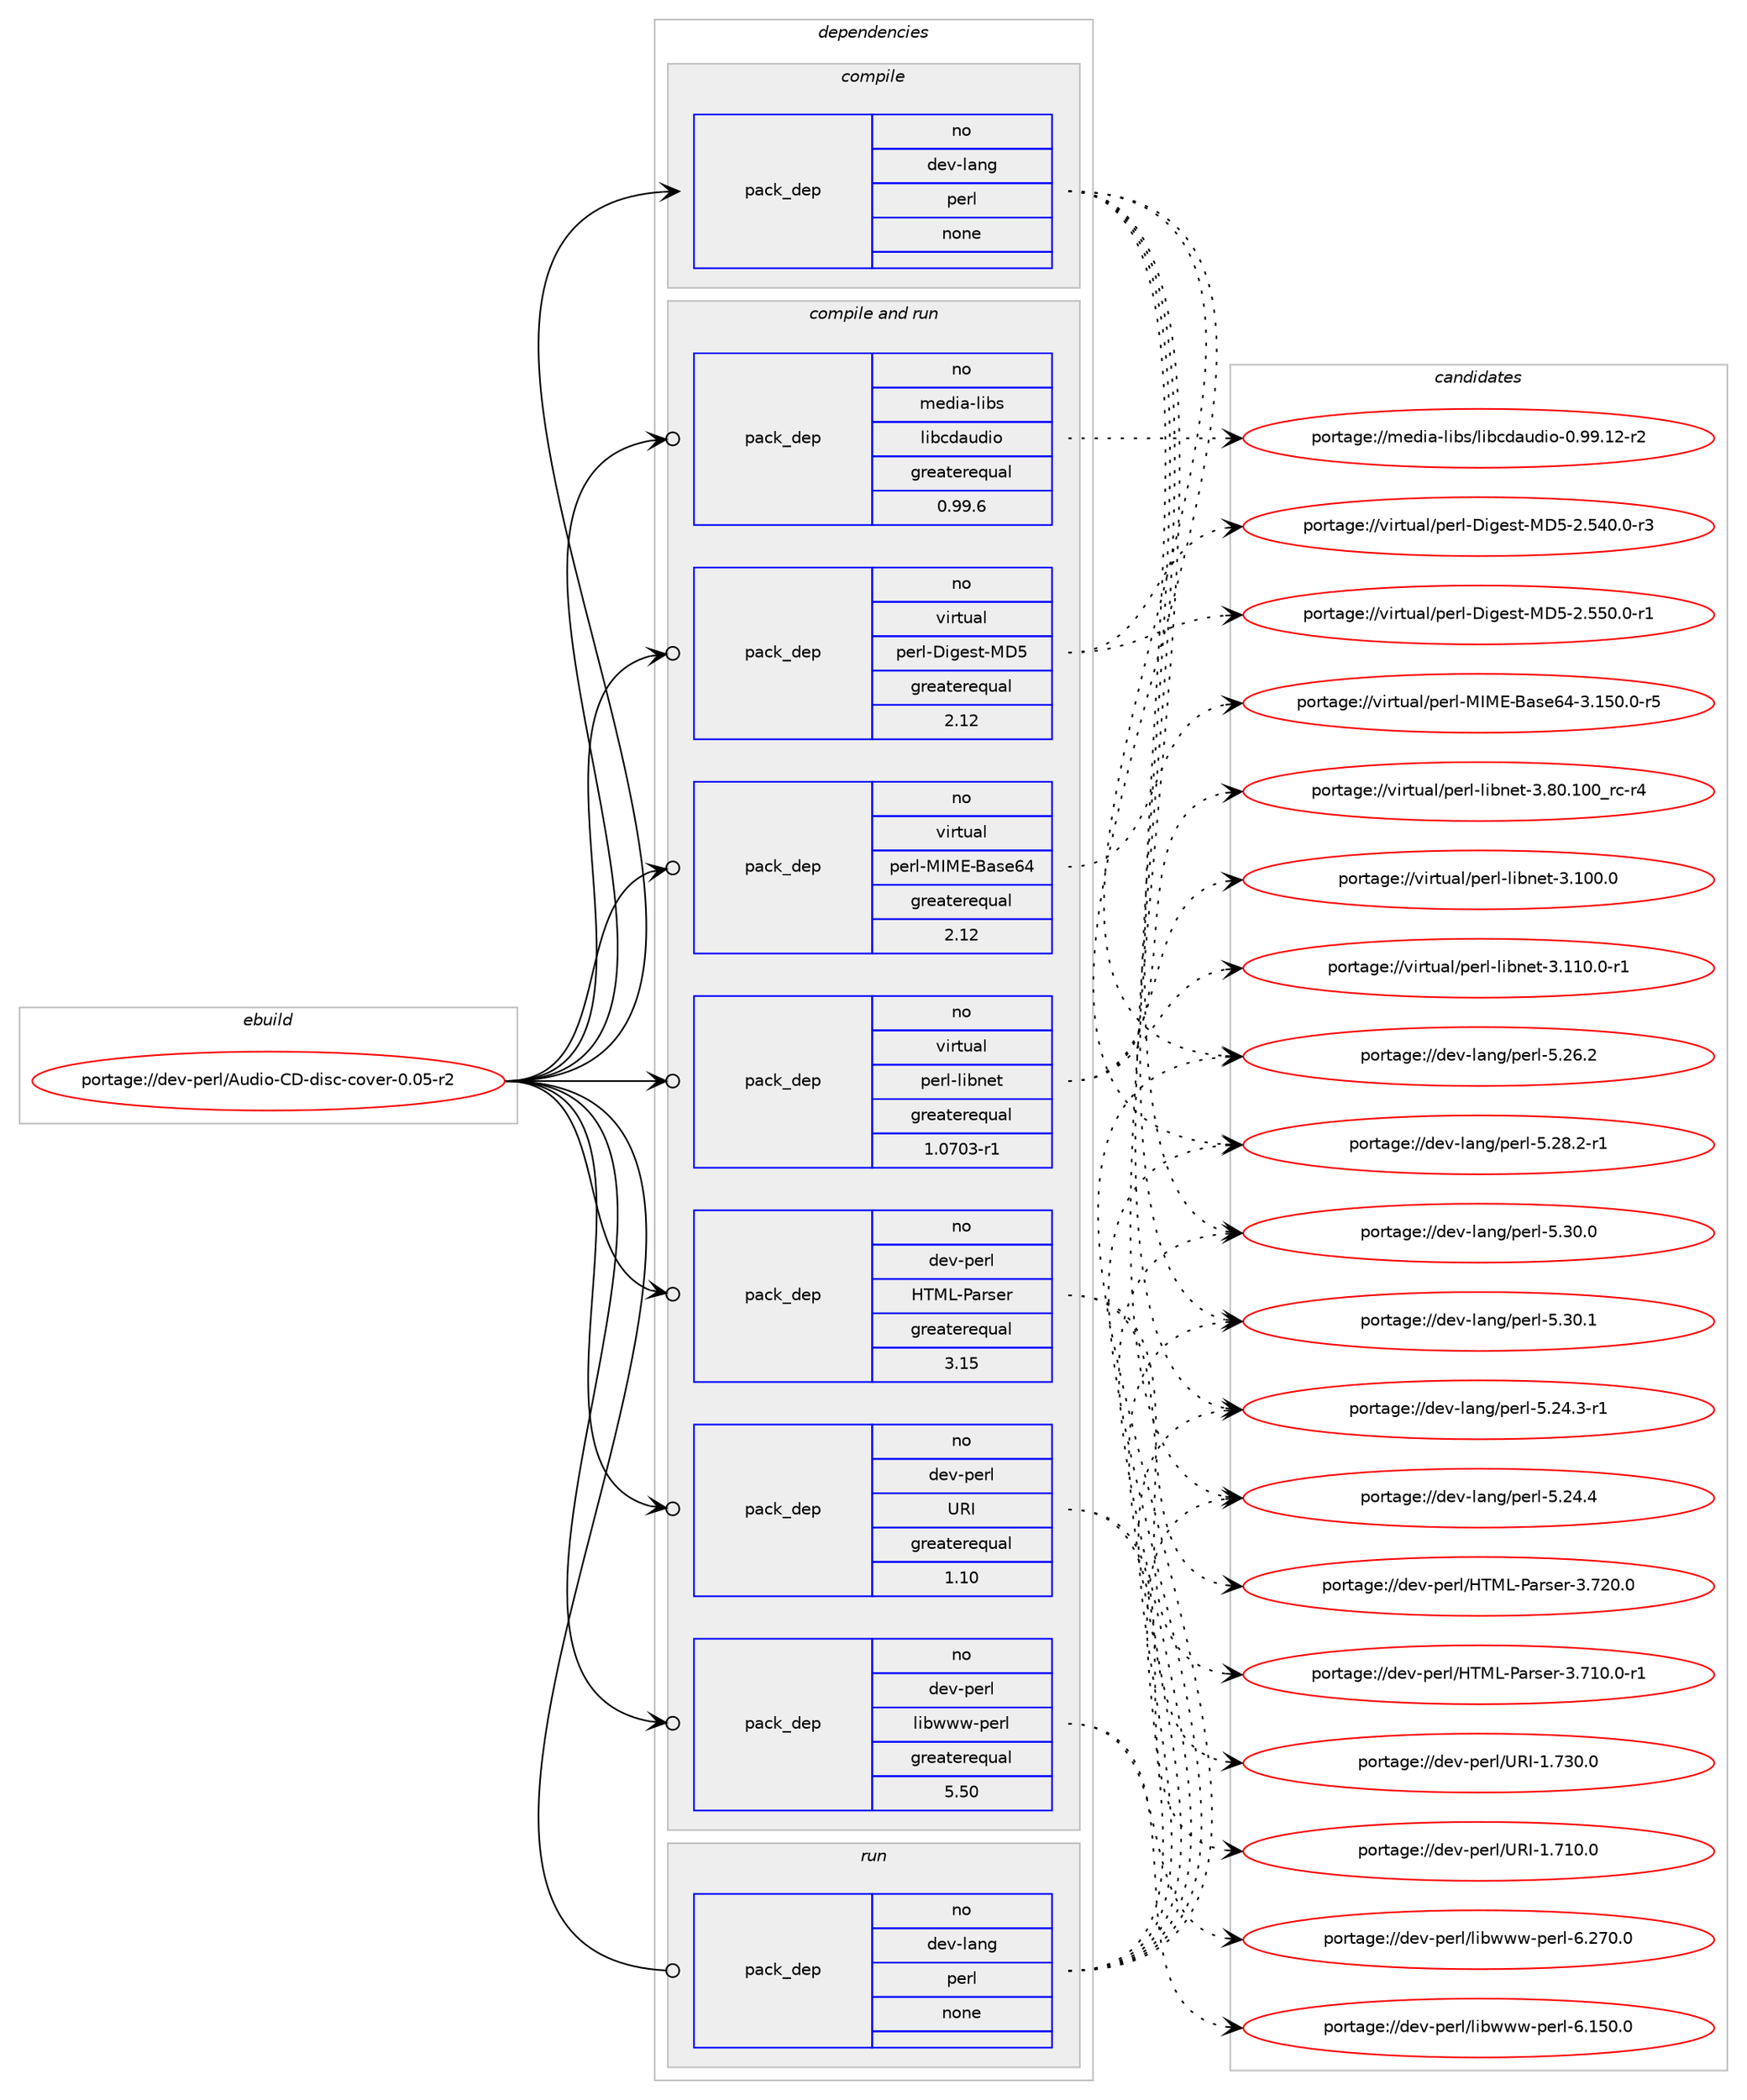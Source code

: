 digraph prolog {

# *************
# Graph options
# *************

newrank=true;
concentrate=true;
compound=true;
graph [rankdir=LR,fontname=Helvetica,fontsize=10,ranksep=1.5];#, ranksep=2.5, nodesep=0.2];
edge  [arrowhead=vee];
node  [fontname=Helvetica,fontsize=10];

# **********
# The ebuild
# **********

subgraph cluster_leftcol {
color=gray;
rank=same;
label=<<i>ebuild</i>>;
id [label="portage://dev-perl/Audio-CD-disc-cover-0.05-r2", color=red, width=4, href="../dev-perl/Audio-CD-disc-cover-0.05-r2.svg"];
}

# ****************
# The dependencies
# ****************

subgraph cluster_midcol {
color=gray;
label=<<i>dependencies</i>>;
subgraph cluster_compile {
fillcolor="#eeeeee";
style=filled;
label=<<i>compile</i>>;
subgraph pack83032 {
dependency108758 [label=<<TABLE BORDER="0" CELLBORDER="1" CELLSPACING="0" CELLPADDING="4" WIDTH="220"><TR><TD ROWSPAN="6" CELLPADDING="30">pack_dep</TD></TR><TR><TD WIDTH="110">no</TD></TR><TR><TD>dev-lang</TD></TR><TR><TD>perl</TD></TR><TR><TD>none</TD></TR><TR><TD></TD></TR></TABLE>>, shape=none, color=blue];
}
id:e -> dependency108758:w [weight=20,style="solid",arrowhead="vee"];
}
subgraph cluster_compileandrun {
fillcolor="#eeeeee";
style=filled;
label=<<i>compile and run</i>>;
subgraph pack83033 {
dependency108759 [label=<<TABLE BORDER="0" CELLBORDER="1" CELLSPACING="0" CELLPADDING="4" WIDTH="220"><TR><TD ROWSPAN="6" CELLPADDING="30">pack_dep</TD></TR><TR><TD WIDTH="110">no</TD></TR><TR><TD>dev-perl</TD></TR><TR><TD>HTML-Parser</TD></TR><TR><TD>greaterequal</TD></TR><TR><TD>3.15</TD></TR></TABLE>>, shape=none, color=blue];
}
id:e -> dependency108759:w [weight=20,style="solid",arrowhead="odotvee"];
subgraph pack83034 {
dependency108760 [label=<<TABLE BORDER="0" CELLBORDER="1" CELLSPACING="0" CELLPADDING="4" WIDTH="220"><TR><TD ROWSPAN="6" CELLPADDING="30">pack_dep</TD></TR><TR><TD WIDTH="110">no</TD></TR><TR><TD>dev-perl</TD></TR><TR><TD>URI</TD></TR><TR><TD>greaterequal</TD></TR><TR><TD>1.10</TD></TR></TABLE>>, shape=none, color=blue];
}
id:e -> dependency108760:w [weight=20,style="solid",arrowhead="odotvee"];
subgraph pack83035 {
dependency108761 [label=<<TABLE BORDER="0" CELLBORDER="1" CELLSPACING="0" CELLPADDING="4" WIDTH="220"><TR><TD ROWSPAN="6" CELLPADDING="30">pack_dep</TD></TR><TR><TD WIDTH="110">no</TD></TR><TR><TD>dev-perl</TD></TR><TR><TD>libwww-perl</TD></TR><TR><TD>greaterequal</TD></TR><TR><TD>5.50</TD></TR></TABLE>>, shape=none, color=blue];
}
id:e -> dependency108761:w [weight=20,style="solid",arrowhead="odotvee"];
subgraph pack83036 {
dependency108762 [label=<<TABLE BORDER="0" CELLBORDER="1" CELLSPACING="0" CELLPADDING="4" WIDTH="220"><TR><TD ROWSPAN="6" CELLPADDING="30">pack_dep</TD></TR><TR><TD WIDTH="110">no</TD></TR><TR><TD>media-libs</TD></TR><TR><TD>libcdaudio</TD></TR><TR><TD>greaterequal</TD></TR><TR><TD>0.99.6</TD></TR></TABLE>>, shape=none, color=blue];
}
id:e -> dependency108762:w [weight=20,style="solid",arrowhead="odotvee"];
subgraph pack83037 {
dependency108763 [label=<<TABLE BORDER="0" CELLBORDER="1" CELLSPACING="0" CELLPADDING="4" WIDTH="220"><TR><TD ROWSPAN="6" CELLPADDING="30">pack_dep</TD></TR><TR><TD WIDTH="110">no</TD></TR><TR><TD>virtual</TD></TR><TR><TD>perl-Digest-MD5</TD></TR><TR><TD>greaterequal</TD></TR><TR><TD>2.12</TD></TR></TABLE>>, shape=none, color=blue];
}
id:e -> dependency108763:w [weight=20,style="solid",arrowhead="odotvee"];
subgraph pack83038 {
dependency108764 [label=<<TABLE BORDER="0" CELLBORDER="1" CELLSPACING="0" CELLPADDING="4" WIDTH="220"><TR><TD ROWSPAN="6" CELLPADDING="30">pack_dep</TD></TR><TR><TD WIDTH="110">no</TD></TR><TR><TD>virtual</TD></TR><TR><TD>perl-MIME-Base64</TD></TR><TR><TD>greaterequal</TD></TR><TR><TD>2.12</TD></TR></TABLE>>, shape=none, color=blue];
}
id:e -> dependency108764:w [weight=20,style="solid",arrowhead="odotvee"];
subgraph pack83039 {
dependency108765 [label=<<TABLE BORDER="0" CELLBORDER="1" CELLSPACING="0" CELLPADDING="4" WIDTH="220"><TR><TD ROWSPAN="6" CELLPADDING="30">pack_dep</TD></TR><TR><TD WIDTH="110">no</TD></TR><TR><TD>virtual</TD></TR><TR><TD>perl-libnet</TD></TR><TR><TD>greaterequal</TD></TR><TR><TD>1.0703-r1</TD></TR></TABLE>>, shape=none, color=blue];
}
id:e -> dependency108765:w [weight=20,style="solid",arrowhead="odotvee"];
}
subgraph cluster_run {
fillcolor="#eeeeee";
style=filled;
label=<<i>run</i>>;
subgraph pack83040 {
dependency108766 [label=<<TABLE BORDER="0" CELLBORDER="1" CELLSPACING="0" CELLPADDING="4" WIDTH="220"><TR><TD ROWSPAN="6" CELLPADDING="30">pack_dep</TD></TR><TR><TD WIDTH="110">no</TD></TR><TR><TD>dev-lang</TD></TR><TR><TD>perl</TD></TR><TR><TD>none</TD></TR><TR><TD></TD></TR></TABLE>>, shape=none, color=blue];
}
id:e -> dependency108766:w [weight=20,style="solid",arrowhead="odot"];
}
}

# **************
# The candidates
# **************

subgraph cluster_choices {
rank=same;
color=gray;
label=<<i>candidates</i>>;

subgraph choice83032 {
color=black;
nodesep=1;
choiceportage100101118451089711010347112101114108455346505246514511449 [label="portage://dev-lang/perl-5.24.3-r1", color=red, width=4,href="../dev-lang/perl-5.24.3-r1.svg"];
choiceportage10010111845108971101034711210111410845534650524652 [label="portage://dev-lang/perl-5.24.4", color=red, width=4,href="../dev-lang/perl-5.24.4.svg"];
choiceportage10010111845108971101034711210111410845534650544650 [label="portage://dev-lang/perl-5.26.2", color=red, width=4,href="../dev-lang/perl-5.26.2.svg"];
choiceportage100101118451089711010347112101114108455346505646504511449 [label="portage://dev-lang/perl-5.28.2-r1", color=red, width=4,href="../dev-lang/perl-5.28.2-r1.svg"];
choiceportage10010111845108971101034711210111410845534651484648 [label="portage://dev-lang/perl-5.30.0", color=red, width=4,href="../dev-lang/perl-5.30.0.svg"];
choiceportage10010111845108971101034711210111410845534651484649 [label="portage://dev-lang/perl-5.30.1", color=red, width=4,href="../dev-lang/perl-5.30.1.svg"];
dependency108758:e -> choiceportage100101118451089711010347112101114108455346505246514511449:w [style=dotted,weight="100"];
dependency108758:e -> choiceportage10010111845108971101034711210111410845534650524652:w [style=dotted,weight="100"];
dependency108758:e -> choiceportage10010111845108971101034711210111410845534650544650:w [style=dotted,weight="100"];
dependency108758:e -> choiceportage100101118451089711010347112101114108455346505646504511449:w [style=dotted,weight="100"];
dependency108758:e -> choiceportage10010111845108971101034711210111410845534651484648:w [style=dotted,weight="100"];
dependency108758:e -> choiceportage10010111845108971101034711210111410845534651484649:w [style=dotted,weight="100"];
}
subgraph choice83033 {
color=black;
nodesep=1;
choiceportage10010111845112101114108477284777645809711411510111445514655494846484511449 [label="portage://dev-perl/HTML-Parser-3.710.0-r1", color=red, width=4,href="../dev-perl/HTML-Parser-3.710.0-r1.svg"];
choiceportage1001011184511210111410847728477764580971141151011144551465550484648 [label="portage://dev-perl/HTML-Parser-3.720.0", color=red, width=4,href="../dev-perl/HTML-Parser-3.720.0.svg"];
dependency108759:e -> choiceportage10010111845112101114108477284777645809711411510111445514655494846484511449:w [style=dotted,weight="100"];
dependency108759:e -> choiceportage1001011184511210111410847728477764580971141151011144551465550484648:w [style=dotted,weight="100"];
}
subgraph choice83034 {
color=black;
nodesep=1;
choiceportage10010111845112101114108478582734549465549484648 [label="portage://dev-perl/URI-1.710.0", color=red, width=4,href="../dev-perl/URI-1.710.0.svg"];
choiceportage10010111845112101114108478582734549465551484648 [label="portage://dev-perl/URI-1.730.0", color=red, width=4,href="../dev-perl/URI-1.730.0.svg"];
dependency108760:e -> choiceportage10010111845112101114108478582734549465549484648:w [style=dotted,weight="100"];
dependency108760:e -> choiceportage10010111845112101114108478582734549465551484648:w [style=dotted,weight="100"];
}
subgraph choice83035 {
color=black;
nodesep=1;
choiceportage100101118451121011141084710810598119119119451121011141084554464953484648 [label="portage://dev-perl/libwww-perl-6.150.0", color=red, width=4,href="../dev-perl/libwww-perl-6.150.0.svg"];
choiceportage100101118451121011141084710810598119119119451121011141084554465055484648 [label="portage://dev-perl/libwww-perl-6.270.0", color=red, width=4,href="../dev-perl/libwww-perl-6.270.0.svg"];
dependency108761:e -> choiceportage100101118451121011141084710810598119119119451121011141084554464953484648:w [style=dotted,weight="100"];
dependency108761:e -> choiceportage100101118451121011141084710810598119119119451121011141084554465055484648:w [style=dotted,weight="100"];
}
subgraph choice83036 {
color=black;
nodesep=1;
choiceportage1091011001059745108105981154710810598991009711710010511145484657574649504511450 [label="portage://media-libs/libcdaudio-0.99.12-r2", color=red, width=4,href="../media-libs/libcdaudio-0.99.12-r2.svg"];
dependency108762:e -> choiceportage1091011001059745108105981154710810598991009711710010511145484657574649504511450:w [style=dotted,weight="100"];
}
subgraph choice83037 {
color=black;
nodesep=1;
choiceportage118105114116117971084711210111410845681051031011151164577685345504653524846484511451 [label="portage://virtual/perl-Digest-MD5-2.540.0-r3", color=red, width=4,href="../virtual/perl-Digest-MD5-2.540.0-r3.svg"];
choiceportage118105114116117971084711210111410845681051031011151164577685345504653534846484511449 [label="portage://virtual/perl-Digest-MD5-2.550.0-r1", color=red, width=4,href="../virtual/perl-Digest-MD5-2.550.0-r1.svg"];
dependency108763:e -> choiceportage118105114116117971084711210111410845681051031011151164577685345504653524846484511451:w [style=dotted,weight="100"];
dependency108763:e -> choiceportage118105114116117971084711210111410845681051031011151164577685345504653534846484511449:w [style=dotted,weight="100"];
}
subgraph choice83038 {
color=black;
nodesep=1;
choiceportage11810511411611797108471121011141084577737769456697115101545245514649534846484511453 [label="portage://virtual/perl-MIME-Base64-3.150.0-r5", color=red, width=4,href="../virtual/perl-MIME-Base64-3.150.0-r5.svg"];
dependency108764:e -> choiceportage11810511411611797108471121011141084577737769456697115101545245514649534846484511453:w [style=dotted,weight="100"];
}
subgraph choice83039 {
color=black;
nodesep=1;
choiceportage118105114116117971084711210111410845108105981101011164551464948484648 [label="portage://virtual/perl-libnet-3.100.0", color=red, width=4,href="../virtual/perl-libnet-3.100.0.svg"];
choiceportage1181051141161179710847112101114108451081059811010111645514649494846484511449 [label="portage://virtual/perl-libnet-3.110.0-r1", color=red, width=4,href="../virtual/perl-libnet-3.110.0-r1.svg"];
choiceportage1181051141161179710847112101114108451081059811010111645514656484649484895114994511452 [label="portage://virtual/perl-libnet-3.80.100_rc-r4", color=red, width=4,href="../virtual/perl-libnet-3.80.100_rc-r4.svg"];
dependency108765:e -> choiceportage118105114116117971084711210111410845108105981101011164551464948484648:w [style=dotted,weight="100"];
dependency108765:e -> choiceportage1181051141161179710847112101114108451081059811010111645514649494846484511449:w [style=dotted,weight="100"];
dependency108765:e -> choiceportage1181051141161179710847112101114108451081059811010111645514656484649484895114994511452:w [style=dotted,weight="100"];
}
subgraph choice83040 {
color=black;
nodesep=1;
choiceportage100101118451089711010347112101114108455346505246514511449 [label="portage://dev-lang/perl-5.24.3-r1", color=red, width=4,href="../dev-lang/perl-5.24.3-r1.svg"];
choiceportage10010111845108971101034711210111410845534650524652 [label="portage://dev-lang/perl-5.24.4", color=red, width=4,href="../dev-lang/perl-5.24.4.svg"];
choiceportage10010111845108971101034711210111410845534650544650 [label="portage://dev-lang/perl-5.26.2", color=red, width=4,href="../dev-lang/perl-5.26.2.svg"];
choiceportage100101118451089711010347112101114108455346505646504511449 [label="portage://dev-lang/perl-5.28.2-r1", color=red, width=4,href="../dev-lang/perl-5.28.2-r1.svg"];
choiceportage10010111845108971101034711210111410845534651484648 [label="portage://dev-lang/perl-5.30.0", color=red, width=4,href="../dev-lang/perl-5.30.0.svg"];
choiceportage10010111845108971101034711210111410845534651484649 [label="portage://dev-lang/perl-5.30.1", color=red, width=4,href="../dev-lang/perl-5.30.1.svg"];
dependency108766:e -> choiceportage100101118451089711010347112101114108455346505246514511449:w [style=dotted,weight="100"];
dependency108766:e -> choiceportage10010111845108971101034711210111410845534650524652:w [style=dotted,weight="100"];
dependency108766:e -> choiceportage10010111845108971101034711210111410845534650544650:w [style=dotted,weight="100"];
dependency108766:e -> choiceportage100101118451089711010347112101114108455346505646504511449:w [style=dotted,weight="100"];
dependency108766:e -> choiceportage10010111845108971101034711210111410845534651484648:w [style=dotted,weight="100"];
dependency108766:e -> choiceportage10010111845108971101034711210111410845534651484649:w [style=dotted,weight="100"];
}
}

}
